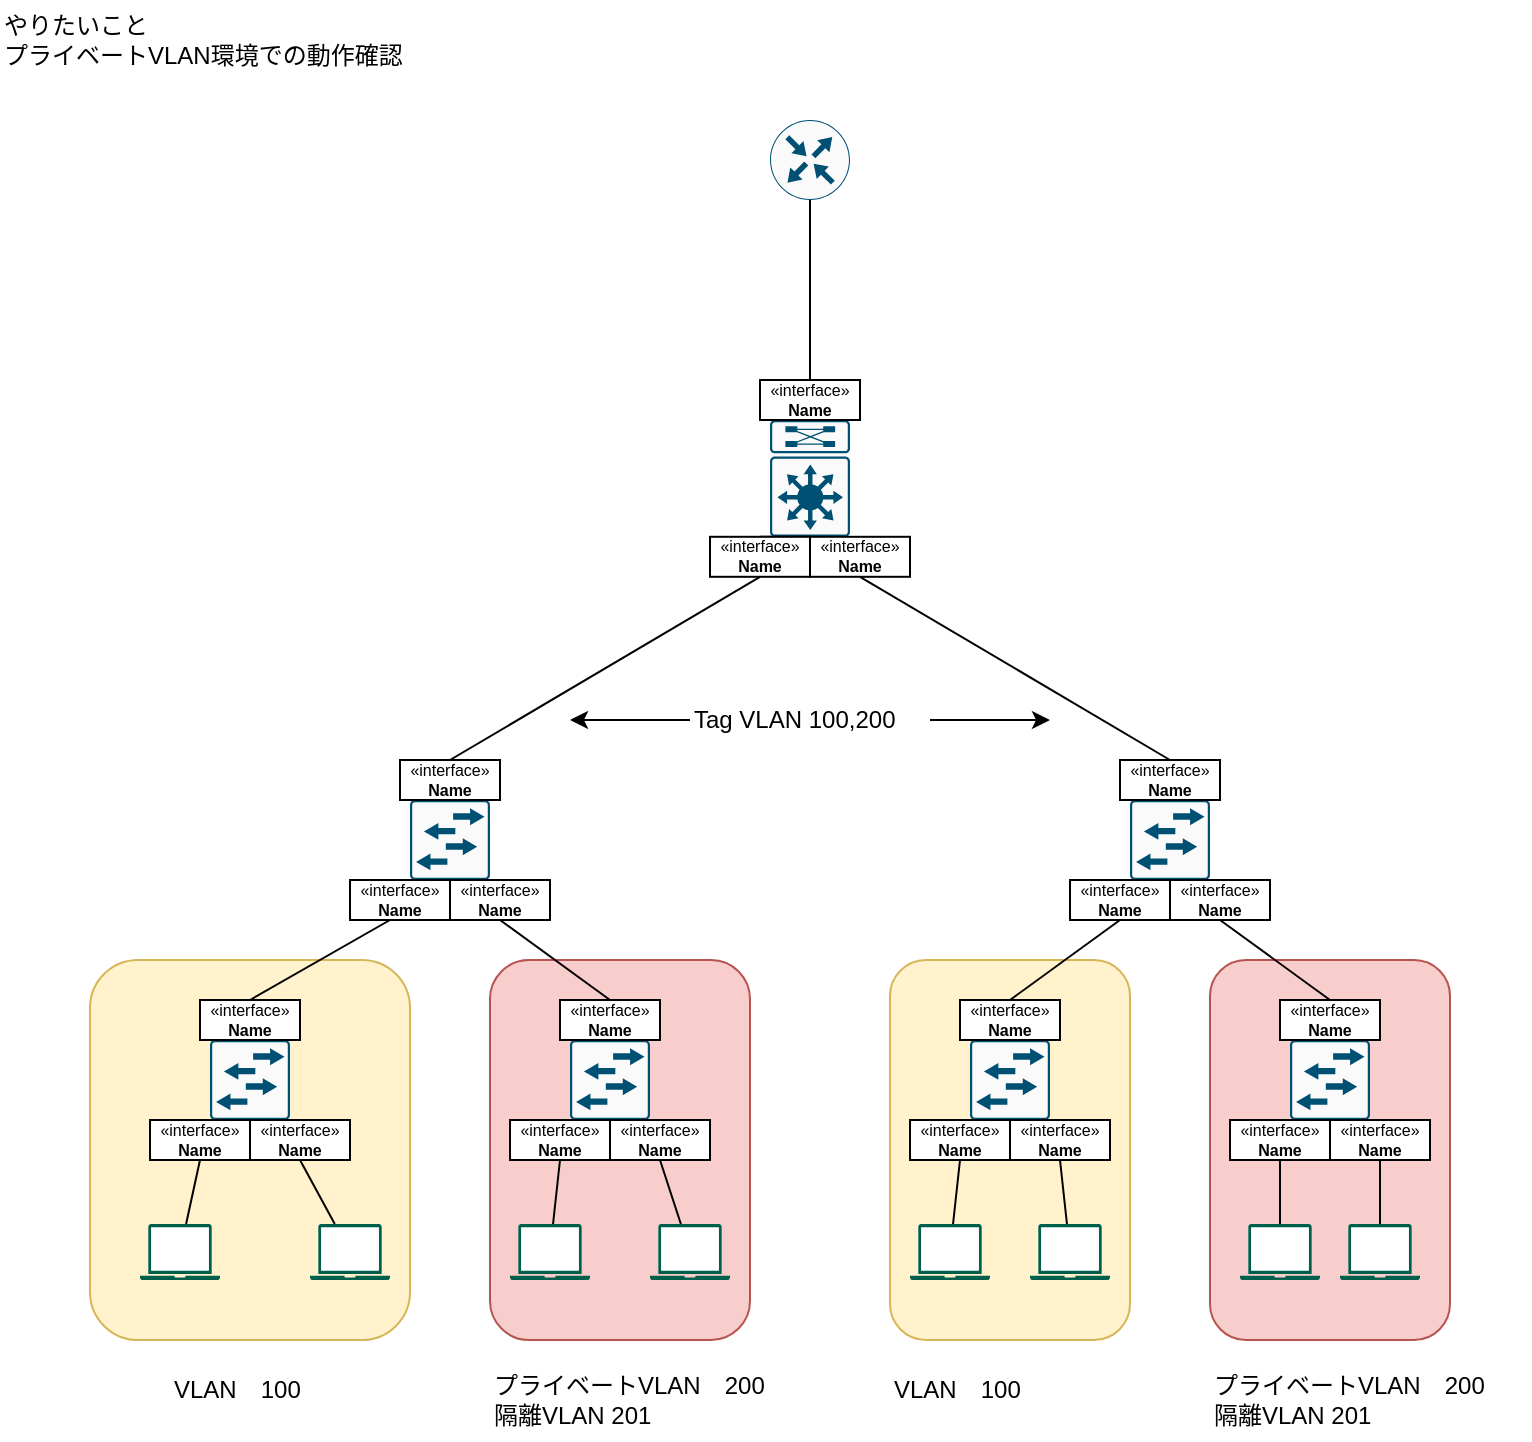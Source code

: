 <mxfile version="24.8.9">
  <diagram name="Page-1" id="822b0af5-4adb-64df-f703-e8dfc1f81529">
    <mxGraphModel dx="1024" dy="533" grid="1" gridSize="10" guides="1" tooltips="1" connect="1" arrows="1" fold="1" page="1" pageScale="1" pageWidth="1100" pageHeight="850" background="none" math="0" shadow="0">
      <root>
        <mxCell id="0" />
        <mxCell id="1" parent="0" />
        <mxCell id="lRWhCo-7vjn6Tmu-6gVj-20" value="" style="rounded=1;whiteSpace=wrap;html=1;fillColor=#f8cecc;strokeColor=#b85450;" vertex="1" parent="1">
          <mxGeometry x="720" y="560" width="120" height="190" as="geometry" />
        </mxCell>
        <mxCell id="lRWhCo-7vjn6Tmu-6gVj-19" value="" style="rounded=1;whiteSpace=wrap;html=1;fillColor=#fff2cc;strokeColor=#d6b656;" vertex="1" parent="1">
          <mxGeometry x="560" y="560" width="120" height="190" as="geometry" />
        </mxCell>
        <mxCell id="lRWhCo-7vjn6Tmu-6gVj-18" value="" style="rounded=1;whiteSpace=wrap;html=1;fillColor=#f8cecc;strokeColor=#b85450;" vertex="1" parent="1">
          <mxGeometry x="360" y="560" width="130" height="190" as="geometry" />
        </mxCell>
        <mxCell id="lRWhCo-7vjn6Tmu-6gVj-17" value="" style="rounded=1;whiteSpace=wrap;html=1;fillColor=#fff2cc;strokeColor=#d6b656;" vertex="1" parent="1">
          <mxGeometry x="160" y="560" width="160" height="190" as="geometry" />
        </mxCell>
        <mxCell id="lRWhCo-7vjn6Tmu-6gVj-1" value="" style="sketch=0;points=[[0.5,0,0],[1,0.5,0],[0.5,1,0],[0,0.5,0],[0.145,0.145,0],[0.856,0.145,0],[0.855,0.856,0],[0.145,0.855,0]];verticalLabelPosition=bottom;html=1;verticalAlign=top;aspect=fixed;align=center;pointerEvents=1;shape=mxgraph.cisco19.rect;prIcon=router;fillColor=#FAFAFA;strokeColor=#005073;" vertex="1" parent="1">
          <mxGeometry x="500" y="140" width="40" height="40" as="geometry" />
        </mxCell>
        <mxCell id="lRWhCo-7vjn6Tmu-6gVj-2" value="" style="sketch=0;points=[[0.015,0.015,0],[0.985,0.015,0],[0.985,0.985,0],[0.015,0.985,0],[0.25,0,0],[0.5,0,0],[0.75,0,0],[1,0.25,0],[1,0.5,0],[1,0.75,0],[0.75,1,0],[0.5,1,0],[0.25,1,0],[0,0.75,0],[0,0.5,0],[0,0.25,0]];verticalLabelPosition=bottom;html=1;verticalAlign=top;aspect=fixed;align=center;pointerEvents=1;shape=mxgraph.cisco19.rect;prIcon=l2_switch;fillColor=#FAFAFA;strokeColor=#005073;" vertex="1" parent="1">
          <mxGeometry x="320" y="480" width="40" height="40" as="geometry" />
        </mxCell>
        <mxCell id="lRWhCo-7vjn6Tmu-6gVj-3" value="" style="sketch=0;points=[[0.015,0.015,0],[0.985,0.015,0],[0.985,0.985,0],[0.015,0.985,0],[0.25,0,0],[0.5,0,0],[0.75,0,0],[1,0.25,0],[1,0.5,0],[1,0.75,0],[0.75,1,0],[0.5,1,0],[0.25,1,0],[0,0.75,0],[0,0.5,0],[0,0.25,0]];verticalLabelPosition=bottom;html=1;verticalAlign=top;aspect=fixed;align=center;pointerEvents=1;shape=mxgraph.cisco19.rect;prIcon=l3_modular;fillColor=#FAFAFA;strokeColor=#005073;" vertex="1" parent="1">
          <mxGeometry x="500" y="290" width="40" height="58.4" as="geometry" />
        </mxCell>
        <mxCell id="lRWhCo-7vjn6Tmu-6gVj-4" value="" style="sketch=0;points=[[0.015,0.015,0],[0.985,0.015,0],[0.985,0.985,0],[0.015,0.985,0],[0.25,0,0],[0.5,0,0],[0.75,0,0],[1,0.25,0],[1,0.5,0],[1,0.75,0],[0.75,1,0],[0.5,1,0],[0.25,1,0],[0,0.75,0],[0,0.5,0],[0,0.25,0]];verticalLabelPosition=bottom;html=1;verticalAlign=top;aspect=fixed;align=center;pointerEvents=1;shape=mxgraph.cisco19.rect;prIcon=l2_switch;fillColor=#FAFAFA;strokeColor=#005073;" vertex="1" parent="1">
          <mxGeometry x="680" y="480" width="40" height="40" as="geometry" />
        </mxCell>
        <mxCell id="lRWhCo-7vjn6Tmu-6gVj-5" value="" style="endArrow=none;html=1;rounded=0;exitX=0.5;exitY=0;exitDx=0;exitDy=0;exitPerimeter=0;entryX=0.5;entryY=1;entryDx=0;entryDy=0;entryPerimeter=0;" edge="1" parent="1" source="lRWhCo-7vjn6Tmu-6gVj-69" target="lRWhCo-7vjn6Tmu-6gVj-1">
          <mxGeometry width="50" height="50" relative="1" as="geometry">
            <mxPoint x="540" y="380" as="sourcePoint" />
            <mxPoint x="535" y="180" as="targetPoint" />
            <Array as="points" />
          </mxGeometry>
        </mxCell>
        <mxCell id="lRWhCo-7vjn6Tmu-6gVj-6" value="" style="endArrow=none;html=1;rounded=0;entryX=0.5;entryY=1;entryDx=0;entryDy=0;entryPerimeter=0;exitX=0.5;exitY=0;exitDx=0;exitDy=0;" edge="1" parent="1" source="lRWhCo-7vjn6Tmu-6gVj-67" target="lRWhCo-7vjn6Tmu-6gVj-3">
          <mxGeometry width="50" height="50" relative="1" as="geometry">
            <mxPoint x="350" y="450" as="sourcePoint" />
            <mxPoint x="550" y="190" as="targetPoint" />
            <Array as="points" />
          </mxGeometry>
        </mxCell>
        <mxCell id="lRWhCo-7vjn6Tmu-6gVj-7" value="" style="endArrow=none;html=1;rounded=0;exitX=0.5;exitY=1;exitDx=0;exitDy=0;entryX=0.5;entryY=0;entryDx=0;entryDy=0;" edge="1" parent="1" source="lRWhCo-7vjn6Tmu-6gVj-66" target="lRWhCo-7vjn6Tmu-6gVj-51">
          <mxGeometry width="50" height="50" relative="1" as="geometry">
            <mxPoint x="365" y="470" as="sourcePoint" />
            <mxPoint x="550" y="358" as="targetPoint" />
            <Array as="points" />
          </mxGeometry>
        </mxCell>
        <mxCell id="lRWhCo-7vjn6Tmu-6gVj-8" value="" style="sketch=0;points=[[0.015,0.015,0],[0.985,0.015,0],[0.985,0.985,0],[0.015,0.985,0],[0.25,0,0],[0.5,0,0],[0.75,0,0],[1,0.25,0],[1,0.5,0],[1,0.75,0],[0.75,1,0],[0.5,1,0],[0.25,1,0],[0,0.75,0],[0,0.5,0],[0,0.25,0]];verticalLabelPosition=bottom;html=1;verticalAlign=top;aspect=fixed;align=center;pointerEvents=1;shape=mxgraph.cisco19.rect;prIcon=l2_switch;fillColor=#FAFAFA;strokeColor=#005073;" vertex="1" parent="1">
          <mxGeometry x="220" y="600" width="40" height="40" as="geometry" />
        </mxCell>
        <mxCell id="lRWhCo-7vjn6Tmu-6gVj-9" value="" style="sketch=0;points=[[0.015,0.015,0],[0.985,0.015,0],[0.985,0.985,0],[0.015,0.985,0],[0.25,0,0],[0.5,0,0],[0.75,0,0],[1,0.25,0],[1,0.5,0],[1,0.75,0],[0.75,1,0],[0.5,1,0],[0.25,1,0],[0,0.75,0],[0,0.5,0],[0,0.25,0]];verticalLabelPosition=bottom;html=1;verticalAlign=top;aspect=fixed;align=center;pointerEvents=1;shape=mxgraph.cisco19.rect;prIcon=l2_switch;fillColor=#FAFAFA;strokeColor=#005073;" vertex="1" parent="1">
          <mxGeometry x="600" y="600" width="40" height="40" as="geometry" />
        </mxCell>
        <mxCell id="lRWhCo-7vjn6Tmu-6gVj-10" value="" style="endArrow=none;html=1;rounded=0;exitX=0.5;exitY=1;exitDx=0;exitDy=0;entryX=0.5;entryY=0;entryDx=0;entryDy=0;" edge="1" parent="1" source="lRWhCo-7vjn6Tmu-6gVj-50" target="lRWhCo-7vjn6Tmu-6gVj-60">
          <mxGeometry width="50" height="50" relative="1" as="geometry">
            <mxPoint x="550" y="358" as="sourcePoint" />
            <mxPoint x="710" y="490" as="targetPoint" />
            <Array as="points" />
          </mxGeometry>
        </mxCell>
        <mxCell id="lRWhCo-7vjn6Tmu-6gVj-11" value="" style="endArrow=none;html=1;rounded=0;entryX=0.5;entryY=0;entryDx=0;entryDy=0;exitX=0.4;exitY=1;exitDx=0;exitDy=0;exitPerimeter=0;" edge="1" parent="1" source="lRWhCo-7vjn6Tmu-6gVj-47" target="lRWhCo-7vjn6Tmu-6gVj-45">
          <mxGeometry width="50" height="50" relative="1" as="geometry">
            <mxPoint x="310" y="540" as="sourcePoint" />
            <mxPoint x="260" y="580" as="targetPoint" />
            <Array as="points" />
          </mxGeometry>
        </mxCell>
        <mxCell id="lRWhCo-7vjn6Tmu-6gVj-13" value="" style="sketch=0;points=[[0.015,0.015,0],[0.985,0.015,0],[0.985,0.985,0],[0.015,0.985,0],[0.25,0,0],[0.5,0,0],[0.75,0,0],[1,0.25,0],[1,0.5,0],[1,0.75,0],[0.75,1,0],[0.5,1,0],[0.25,1,0],[0,0.75,0],[0,0.5,0],[0,0.25,0]];verticalLabelPosition=bottom;html=1;verticalAlign=top;aspect=fixed;align=center;pointerEvents=1;shape=mxgraph.cisco19.rect;prIcon=l2_switch;fillColor=#FAFAFA;strokeColor=#005073;" vertex="1" parent="1">
          <mxGeometry x="400" y="600" width="40" height="40" as="geometry" />
        </mxCell>
        <mxCell id="lRWhCo-7vjn6Tmu-6gVj-14" value="" style="endArrow=none;html=1;rounded=0;exitX=0.5;exitY=0;exitDx=0;exitDy=0;entryX=0.5;entryY=1;entryDx=0;entryDy=0;" edge="1" parent="1" source="lRWhCo-7vjn6Tmu-6gVj-57" target="lRWhCo-7vjn6Tmu-6gVj-46">
          <mxGeometry width="50" height="50" relative="1" as="geometry">
            <mxPoint x="350" y="530" as="sourcePoint" />
            <mxPoint x="380" y="540" as="targetPoint" />
            <Array as="points" />
          </mxGeometry>
        </mxCell>
        <mxCell id="lRWhCo-7vjn6Tmu-6gVj-15" value="" style="sketch=0;points=[[0.015,0.015,0],[0.985,0.015,0],[0.985,0.985,0],[0.015,0.985,0],[0.25,0,0],[0.5,0,0],[0.75,0,0],[1,0.25,0],[1,0.5,0],[1,0.75,0],[0.75,1,0],[0.5,1,0],[0.25,1,0],[0,0.75,0],[0,0.5,0],[0,0.25,0]];verticalLabelPosition=bottom;html=1;verticalAlign=top;aspect=fixed;align=center;pointerEvents=1;shape=mxgraph.cisco19.rect;prIcon=l2_switch;fillColor=#FAFAFA;strokeColor=#005073;" vertex="1" parent="1">
          <mxGeometry x="760" y="600" width="40" height="40" as="geometry" />
        </mxCell>
        <mxCell id="lRWhCo-7vjn6Tmu-6gVj-16" value="" style="endArrow=none;html=1;rounded=0;exitX=0.5;exitY=0;exitDx=0;exitDy=0;entryX=0.5;entryY=1;entryDx=0;entryDy=0;" edge="1" parent="1" source="lRWhCo-7vjn6Tmu-6gVj-63" target="lRWhCo-7vjn6Tmu-6gVj-49">
          <mxGeometry width="50" height="50" relative="1" as="geometry">
            <mxPoint x="710" y="530" as="sourcePoint" />
            <mxPoint x="630" y="610" as="targetPoint" />
            <Array as="points" />
          </mxGeometry>
        </mxCell>
        <mxCell id="lRWhCo-7vjn6Tmu-6gVj-21" value="やりたいこと&lt;div&gt;プライベートVLAN環境での動作確認&lt;/div&gt;" style="text;html=1;align=left;verticalAlign=middle;resizable=0;points=[];autosize=1;strokeColor=none;fillColor=none;" vertex="1" parent="1">
          <mxGeometry x="115" y="80" width="220" height="40" as="geometry" />
        </mxCell>
        <mxCell id="lRWhCo-7vjn6Tmu-6gVj-22" value="" style="sketch=0;pointerEvents=1;shadow=0;dashed=0;html=1;strokeColor=none;fillColor=#005F4B;labelPosition=center;verticalLabelPosition=bottom;verticalAlign=top;align=center;outlineConnect=0;shape=mxgraph.veeam2.laptop;" vertex="1" parent="1">
          <mxGeometry x="185" y="692" width="40" height="28" as="geometry" />
        </mxCell>
        <mxCell id="lRWhCo-7vjn6Tmu-6gVj-23" value="" style="sketch=0;pointerEvents=1;shadow=0;dashed=0;html=1;strokeColor=none;fillColor=#005F4B;labelPosition=center;verticalLabelPosition=bottom;verticalAlign=top;align=center;outlineConnect=0;shape=mxgraph.veeam2.laptop;" vertex="1" parent="1">
          <mxGeometry x="270" y="692" width="40" height="28" as="geometry" />
        </mxCell>
        <mxCell id="lRWhCo-7vjn6Tmu-6gVj-24" value="" style="sketch=0;pointerEvents=1;shadow=0;dashed=0;html=1;strokeColor=none;fillColor=#005F4B;labelPosition=center;verticalLabelPosition=bottom;verticalAlign=top;align=center;outlineConnect=0;shape=mxgraph.veeam2.laptop;" vertex="1" parent="1">
          <mxGeometry x="370" y="692" width="40" height="28" as="geometry" />
        </mxCell>
        <mxCell id="lRWhCo-7vjn6Tmu-6gVj-25" value="" style="sketch=0;pointerEvents=1;shadow=0;dashed=0;html=1;strokeColor=none;fillColor=#005F4B;labelPosition=center;verticalLabelPosition=bottom;verticalAlign=top;align=center;outlineConnect=0;shape=mxgraph.veeam2.laptop;" vertex="1" parent="1">
          <mxGeometry x="440" y="692" width="40" height="28" as="geometry" />
        </mxCell>
        <mxCell id="lRWhCo-7vjn6Tmu-6gVj-26" value="" style="sketch=0;pointerEvents=1;shadow=0;dashed=0;html=1;strokeColor=none;fillColor=#005F4B;labelPosition=center;verticalLabelPosition=bottom;verticalAlign=top;align=center;outlineConnect=0;shape=mxgraph.veeam2.laptop;" vertex="1" parent="1">
          <mxGeometry x="630" y="692" width="40" height="28" as="geometry" />
        </mxCell>
        <mxCell id="lRWhCo-7vjn6Tmu-6gVj-27" value="" style="sketch=0;pointerEvents=1;shadow=0;dashed=0;html=1;strokeColor=none;fillColor=#005F4B;labelPosition=center;verticalLabelPosition=bottom;verticalAlign=top;align=center;outlineConnect=0;shape=mxgraph.veeam2.laptop;" vertex="1" parent="1">
          <mxGeometry x="570" y="692" width="40" height="28" as="geometry" />
        </mxCell>
        <mxCell id="lRWhCo-7vjn6Tmu-6gVj-28" value="" style="sketch=0;pointerEvents=1;shadow=0;dashed=0;html=1;strokeColor=none;fillColor=#005F4B;labelPosition=center;verticalLabelPosition=bottom;verticalAlign=top;align=center;outlineConnect=0;shape=mxgraph.veeam2.laptop;" vertex="1" parent="1">
          <mxGeometry x="785" y="692" width="40" height="28" as="geometry" />
        </mxCell>
        <mxCell id="lRWhCo-7vjn6Tmu-6gVj-29" value="" style="sketch=0;pointerEvents=1;shadow=0;dashed=0;html=1;strokeColor=none;fillColor=#005F4B;labelPosition=center;verticalLabelPosition=bottom;verticalAlign=top;align=center;outlineConnect=0;shape=mxgraph.veeam2.laptop;" vertex="1" parent="1">
          <mxGeometry x="735" y="692" width="40" height="28" as="geometry" />
        </mxCell>
        <mxCell id="lRWhCo-7vjn6Tmu-6gVj-30" value="プライベートVLAN　200&lt;div&gt;隔離VLAN 201&lt;/div&gt;" style="text;html=1;align=left;verticalAlign=middle;resizable=0;points=[];autosize=1;strokeColor=none;fillColor=none;" vertex="1" parent="1">
          <mxGeometry x="360" y="760" width="160" height="40" as="geometry" />
        </mxCell>
        <mxCell id="lRWhCo-7vjn6Tmu-6gVj-31" value="プライベートVLAN　200&lt;div&gt;隔離VLAN 201&lt;/div&gt;" style="text;html=1;align=left;verticalAlign=middle;resizable=0;points=[];autosize=1;strokeColor=none;fillColor=none;" vertex="1" parent="1">
          <mxGeometry x="720" y="760" width="160" height="40" as="geometry" />
        </mxCell>
        <mxCell id="lRWhCo-7vjn6Tmu-6gVj-32" value="VLAN　100" style="text;html=1;align=left;verticalAlign=middle;resizable=0;points=[];autosize=1;strokeColor=none;fillColor=none;" vertex="1" parent="1">
          <mxGeometry x="200" y="760" width="90" height="30" as="geometry" />
        </mxCell>
        <mxCell id="lRWhCo-7vjn6Tmu-6gVj-33" value="VLAN　100" style="text;html=1;align=left;verticalAlign=middle;resizable=0;points=[];autosize=1;strokeColor=none;fillColor=none;" vertex="1" parent="1">
          <mxGeometry x="560" y="760" width="90" height="30" as="geometry" />
        </mxCell>
        <mxCell id="lRWhCo-7vjn6Tmu-6gVj-35" style="edgeStyle=orthogonalEdgeStyle;rounded=0;orthogonalLoop=1;jettySize=auto;html=1;" edge="1" parent="1" source="lRWhCo-7vjn6Tmu-6gVj-34">
          <mxGeometry relative="1" as="geometry">
            <mxPoint x="400.0" y="440" as="targetPoint" />
          </mxGeometry>
        </mxCell>
        <mxCell id="lRWhCo-7vjn6Tmu-6gVj-36" style="edgeStyle=orthogonalEdgeStyle;rounded=0;orthogonalLoop=1;jettySize=auto;html=1;" edge="1" parent="1" source="lRWhCo-7vjn6Tmu-6gVj-34">
          <mxGeometry relative="1" as="geometry">
            <mxPoint x="640.0" y="440" as="targetPoint" />
          </mxGeometry>
        </mxCell>
        <mxCell id="lRWhCo-7vjn6Tmu-6gVj-34" value="Tag VLAN 100,200" style="text;html=1;align=left;verticalAlign=middle;resizable=0;points=[];autosize=1;strokeColor=none;fillColor=none;" vertex="1" parent="1">
          <mxGeometry x="460" y="425" width="120" height="30" as="geometry" />
        </mxCell>
        <mxCell id="lRWhCo-7vjn6Tmu-6gVj-37" value="" style="endArrow=none;html=1;rounded=0;exitX=0.5;exitY=1;exitDx=0;exitDy=0;" edge="1" parent="1" source="lRWhCo-7vjn6Tmu-6gVj-43" target="lRWhCo-7vjn6Tmu-6gVj-22">
          <mxGeometry width="50" height="50" relative="1" as="geometry">
            <mxPoint x="350" y="530" as="sourcePoint" />
            <mxPoint x="270" y="610" as="targetPoint" />
            <Array as="points" />
          </mxGeometry>
        </mxCell>
        <mxCell id="lRWhCo-7vjn6Tmu-6gVj-38" value="" style="endArrow=none;html=1;rounded=0;exitX=0.5;exitY=1;exitDx=0;exitDy=0;" edge="1" parent="1" source="lRWhCo-7vjn6Tmu-6gVj-44" target="lRWhCo-7vjn6Tmu-6gVj-23">
          <mxGeometry width="50" height="50" relative="1" as="geometry">
            <mxPoint x="259" y="640" as="sourcePoint" />
            <mxPoint x="242" y="702" as="targetPoint" />
            <Array as="points" />
          </mxGeometry>
        </mxCell>
        <mxCell id="lRWhCo-7vjn6Tmu-6gVj-39" value="" style="endArrow=none;html=1;rounded=0;exitX=0.5;exitY=1;exitDx=0;exitDy=0;" edge="1" parent="1" source="lRWhCo-7vjn6Tmu-6gVj-55" target="lRWhCo-7vjn6Tmu-6gVj-24">
          <mxGeometry width="50" height="50" relative="1" as="geometry">
            <mxPoint x="400" y="640" as="sourcePoint" />
            <mxPoint x="424" y="692" as="targetPoint" />
            <Array as="points" />
          </mxGeometry>
        </mxCell>
        <mxCell id="lRWhCo-7vjn6Tmu-6gVj-40" value="" style="endArrow=none;html=1;rounded=0;exitX=0.5;exitY=1;exitDx=0;exitDy=0;" edge="1" parent="1" source="lRWhCo-7vjn6Tmu-6gVj-56" target="lRWhCo-7vjn6Tmu-6gVj-25">
          <mxGeometry width="50" height="50" relative="1" as="geometry">
            <mxPoint x="428" y="640" as="sourcePoint" />
            <mxPoint x="452" y="692" as="targetPoint" />
            <Array as="points" />
          </mxGeometry>
        </mxCell>
        <mxCell id="lRWhCo-7vjn6Tmu-6gVj-41" value="" style="endArrow=none;html=1;rounded=0;exitX=0.5;exitY=1;exitDx=0;exitDy=0;" edge="1" parent="1" source="lRWhCo-7vjn6Tmu-6gVj-58" target="lRWhCo-7vjn6Tmu-6gVj-27">
          <mxGeometry width="50" height="50" relative="1" as="geometry">
            <mxPoint x="570" y="640" as="sourcePoint" />
            <mxPoint x="594" y="692" as="targetPoint" />
            <Array as="points" />
          </mxGeometry>
        </mxCell>
        <mxCell id="lRWhCo-7vjn6Tmu-6gVj-42" value="" style="endArrow=none;html=1;rounded=0;exitX=0.5;exitY=1;exitDx=0;exitDy=0;" edge="1" parent="1" source="lRWhCo-7vjn6Tmu-6gVj-59" target="lRWhCo-7vjn6Tmu-6gVj-26">
          <mxGeometry width="50" height="50" relative="1" as="geometry">
            <mxPoint x="630" y="640" as="sourcePoint" />
            <mxPoint x="654" y="692" as="targetPoint" />
            <Array as="points" />
          </mxGeometry>
        </mxCell>
        <mxCell id="lRWhCo-7vjn6Tmu-6gVj-43" value="«interface»&lt;br&gt;&lt;b&gt;Name&lt;/b&gt;" style="html=1;whiteSpace=wrap;fontSize=8;" vertex="1" parent="1">
          <mxGeometry x="190" y="640" width="50" height="20" as="geometry" />
        </mxCell>
        <mxCell id="lRWhCo-7vjn6Tmu-6gVj-44" value="«interface»&lt;br&gt;&lt;b&gt;Name&lt;/b&gt;" style="html=1;whiteSpace=wrap;fontSize=8;" vertex="1" parent="1">
          <mxGeometry x="240" y="640" width="50" height="20" as="geometry" />
        </mxCell>
        <mxCell id="lRWhCo-7vjn6Tmu-6gVj-45" value="«interface»&lt;br&gt;&lt;b&gt;Name&lt;/b&gt;" style="html=1;whiteSpace=wrap;fontSize=8;" vertex="1" parent="1">
          <mxGeometry x="215" y="580" width="50" height="20" as="geometry" />
        </mxCell>
        <mxCell id="lRWhCo-7vjn6Tmu-6gVj-46" value="«interface»&lt;br&gt;&lt;b&gt;Name&lt;/b&gt;" style="html=1;whiteSpace=wrap;fontSize=8;" vertex="1" parent="1">
          <mxGeometry x="340" y="520" width="50" height="20" as="geometry" />
        </mxCell>
        <mxCell id="lRWhCo-7vjn6Tmu-6gVj-47" value="«interface»&lt;br&gt;&lt;b&gt;Name&lt;/b&gt;" style="html=1;whiteSpace=wrap;fontSize=8;" vertex="1" parent="1">
          <mxGeometry x="290" y="520" width="50" height="20" as="geometry" />
        </mxCell>
        <mxCell id="lRWhCo-7vjn6Tmu-6gVj-48" value="«interface»&lt;br&gt;&lt;b&gt;Name&lt;/b&gt;" style="html=1;whiteSpace=wrap;fontSize=8;" vertex="1" parent="1">
          <mxGeometry x="315" y="460" width="50" height="20" as="geometry" />
        </mxCell>
        <mxCell id="lRWhCo-7vjn6Tmu-6gVj-49" value="«interface»&lt;br&gt;&lt;b&gt;Name&lt;/b&gt;" style="html=1;whiteSpace=wrap;fontSize=8;" vertex="1" parent="1">
          <mxGeometry x="700" y="520" width="50" height="20" as="geometry" />
        </mxCell>
        <mxCell id="lRWhCo-7vjn6Tmu-6gVj-50" value="«interface»&lt;br&gt;&lt;b&gt;Name&lt;/b&gt;" style="html=1;whiteSpace=wrap;fontSize=8;" vertex="1" parent="1">
          <mxGeometry x="650" y="520" width="50" height="20" as="geometry" />
        </mxCell>
        <mxCell id="lRWhCo-7vjn6Tmu-6gVj-51" value="«interface»&lt;br&gt;&lt;b&gt;Name&lt;/b&gt;" style="html=1;whiteSpace=wrap;fontSize=8;" vertex="1" parent="1">
          <mxGeometry x="675" y="460" width="50" height="20" as="geometry" />
        </mxCell>
        <mxCell id="lRWhCo-7vjn6Tmu-6gVj-55" value="«interface»&lt;br&gt;&lt;b&gt;Name&lt;/b&gt;" style="html=1;whiteSpace=wrap;fontSize=8;" vertex="1" parent="1">
          <mxGeometry x="370" y="640" width="50" height="20" as="geometry" />
        </mxCell>
        <mxCell id="lRWhCo-7vjn6Tmu-6gVj-56" value="«interface»&lt;br&gt;&lt;b&gt;Name&lt;/b&gt;" style="html=1;whiteSpace=wrap;fontSize=8;" vertex="1" parent="1">
          <mxGeometry x="420" y="640" width="50" height="20" as="geometry" />
        </mxCell>
        <mxCell id="lRWhCo-7vjn6Tmu-6gVj-57" value="«interface»&lt;br&gt;&lt;b&gt;Name&lt;/b&gt;" style="html=1;whiteSpace=wrap;fontSize=8;" vertex="1" parent="1">
          <mxGeometry x="395" y="580" width="50" height="20" as="geometry" />
        </mxCell>
        <mxCell id="lRWhCo-7vjn6Tmu-6gVj-58" value="«interface»&lt;br&gt;&lt;b&gt;Name&lt;/b&gt;" style="html=1;whiteSpace=wrap;fontSize=8;" vertex="1" parent="1">
          <mxGeometry x="570" y="640" width="50" height="20" as="geometry" />
        </mxCell>
        <mxCell id="lRWhCo-7vjn6Tmu-6gVj-59" value="«interface»&lt;br&gt;&lt;b&gt;Name&lt;/b&gt;" style="html=1;whiteSpace=wrap;fontSize=8;" vertex="1" parent="1">
          <mxGeometry x="620" y="640" width="50" height="20" as="geometry" />
        </mxCell>
        <mxCell id="lRWhCo-7vjn6Tmu-6gVj-60" value="«interface»&lt;br&gt;&lt;b&gt;Name&lt;/b&gt;" style="html=1;whiteSpace=wrap;fontSize=8;" vertex="1" parent="1">
          <mxGeometry x="595" y="580" width="50" height="20" as="geometry" />
        </mxCell>
        <mxCell id="lRWhCo-7vjn6Tmu-6gVj-61" value="«interface»&lt;br&gt;&lt;b&gt;Name&lt;/b&gt;" style="html=1;whiteSpace=wrap;fontSize=8;" vertex="1" parent="1">
          <mxGeometry x="730" y="640" width="50" height="20" as="geometry" />
        </mxCell>
        <mxCell id="lRWhCo-7vjn6Tmu-6gVj-62" value="«interface»&lt;br&gt;&lt;b&gt;Name&lt;/b&gt;" style="html=1;whiteSpace=wrap;fontSize=8;" vertex="1" parent="1">
          <mxGeometry x="780" y="640" width="50" height="20" as="geometry" />
        </mxCell>
        <mxCell id="lRWhCo-7vjn6Tmu-6gVj-63" value="«interface»&lt;br&gt;&lt;b&gt;Name&lt;/b&gt;" style="html=1;whiteSpace=wrap;fontSize=8;" vertex="1" parent="1">
          <mxGeometry x="755" y="580" width="50" height="20" as="geometry" />
        </mxCell>
        <mxCell id="lRWhCo-7vjn6Tmu-6gVj-64" value="" style="endArrow=none;html=1;rounded=0;exitX=0.5;exitY=1;exitDx=0;exitDy=0;" edge="1" parent="1" source="lRWhCo-7vjn6Tmu-6gVj-62" target="lRWhCo-7vjn6Tmu-6gVj-28">
          <mxGeometry width="50" height="50" relative="1" as="geometry">
            <mxPoint x="655" y="670" as="sourcePoint" />
            <mxPoint x="658" y="702" as="targetPoint" />
            <Array as="points" />
          </mxGeometry>
        </mxCell>
        <mxCell id="lRWhCo-7vjn6Tmu-6gVj-65" value="" style="endArrow=none;html=1;rounded=0;exitX=0.5;exitY=1;exitDx=0;exitDy=0;" edge="1" parent="1" source="lRWhCo-7vjn6Tmu-6gVj-61" target="lRWhCo-7vjn6Tmu-6gVj-29">
          <mxGeometry width="50" height="50" relative="1" as="geometry">
            <mxPoint x="665" y="680" as="sourcePoint" />
            <mxPoint x="668" y="712" as="targetPoint" />
            <Array as="points" />
          </mxGeometry>
        </mxCell>
        <mxCell id="lRWhCo-7vjn6Tmu-6gVj-66" value="«interface»&lt;br&gt;&lt;b&gt;Name&lt;/b&gt;" style="html=1;whiteSpace=wrap;fontSize=8;" vertex="1" parent="1">
          <mxGeometry x="520" y="348.4" width="50" height="20" as="geometry" />
        </mxCell>
        <mxCell id="lRWhCo-7vjn6Tmu-6gVj-68" value="" style="endArrow=none;html=1;rounded=0;entryX=0.5;entryY=1;entryDx=0;entryDy=0;entryPerimeter=0;exitX=0.5;exitY=0;exitDx=0;exitDy=0;" edge="1" parent="1" source="lRWhCo-7vjn6Tmu-6gVj-48" target="lRWhCo-7vjn6Tmu-6gVj-67">
          <mxGeometry width="50" height="50" relative="1" as="geometry">
            <mxPoint x="340" y="460" as="sourcePoint" />
            <mxPoint x="520" y="348" as="targetPoint" />
            <Array as="points" />
          </mxGeometry>
        </mxCell>
        <mxCell id="lRWhCo-7vjn6Tmu-6gVj-67" value="«interface»&lt;br&gt;&lt;b&gt;Name&lt;/b&gt;" style="html=1;whiteSpace=wrap;fontSize=8;" vertex="1" parent="1">
          <mxGeometry x="470" y="348.4" width="50" height="20" as="geometry" />
        </mxCell>
        <mxCell id="lRWhCo-7vjn6Tmu-6gVj-70" value="" style="endArrow=none;html=1;rounded=0;exitX=0.5;exitY=0;exitDx=0;exitDy=0;exitPerimeter=0;entryX=0.5;entryY=1;entryDx=0;entryDy=0;entryPerimeter=0;" edge="1" parent="1" source="lRWhCo-7vjn6Tmu-6gVj-3" target="lRWhCo-7vjn6Tmu-6gVj-69">
          <mxGeometry width="50" height="50" relative="1" as="geometry">
            <mxPoint x="520" y="290" as="sourcePoint" />
            <mxPoint x="520" y="180" as="targetPoint" />
            <Array as="points" />
          </mxGeometry>
        </mxCell>
        <mxCell id="lRWhCo-7vjn6Tmu-6gVj-69" value="«interface»&lt;br&gt;&lt;b&gt;Name&lt;/b&gt;" style="html=1;whiteSpace=wrap;fontSize=8;" vertex="1" parent="1">
          <mxGeometry x="495" y="270" width="50" height="20" as="geometry" />
        </mxCell>
      </root>
    </mxGraphModel>
  </diagram>
</mxfile>
